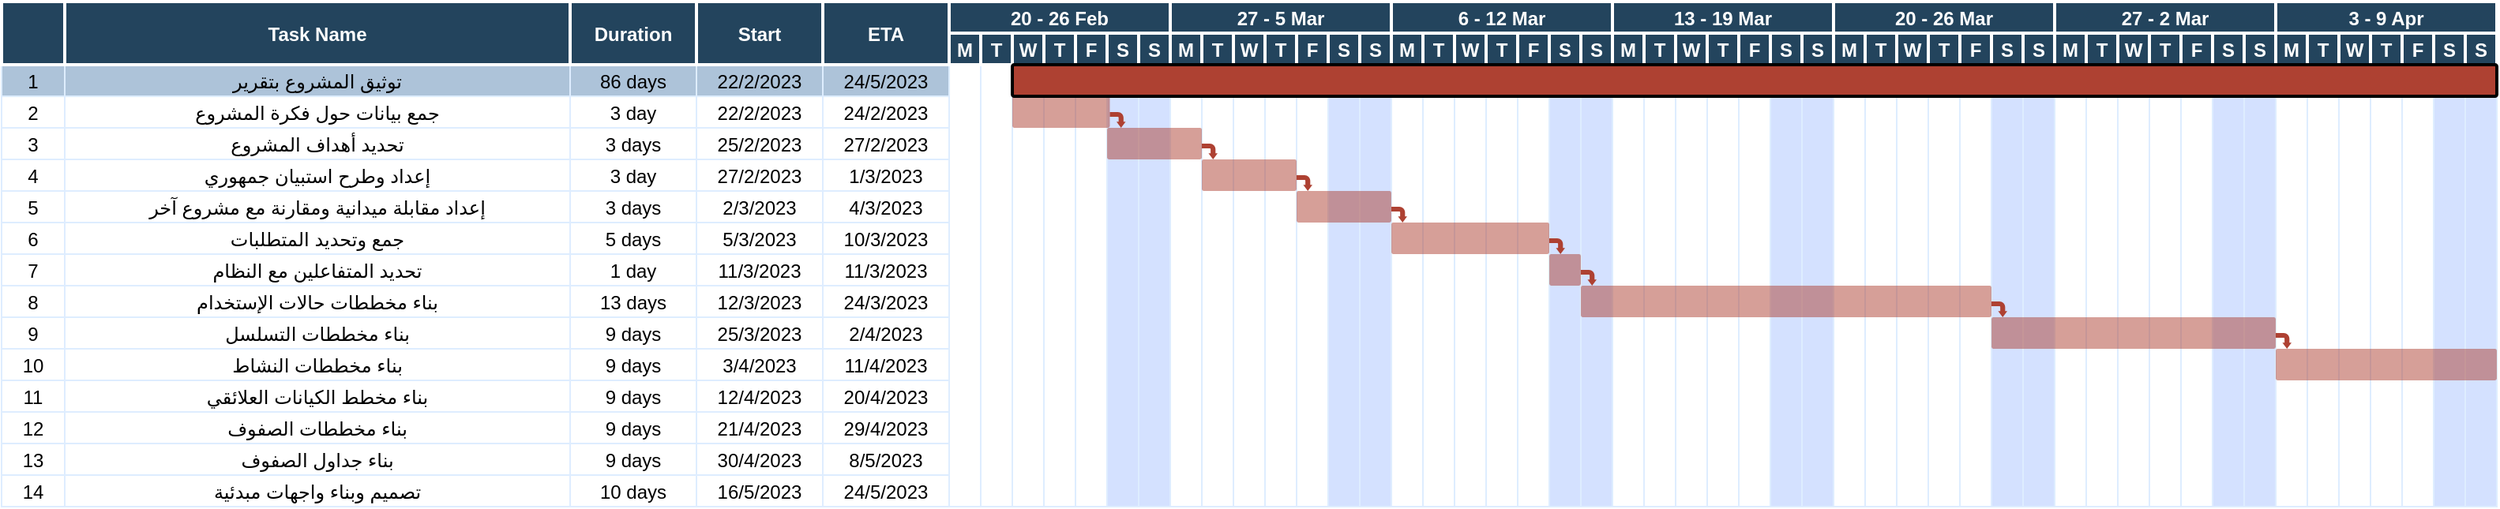 <mxfile version="20.8.16" type="device"><diagram name="Page-1" id="8378b5f6-a2b2-b727-a746-972ab9d02e00"><mxGraphModel dx="1748" dy="1050" grid="0" gridSize="10" guides="1" tooltips="1" connect="0" arrows="1" fold="1" page="0" pageScale="1.5" pageWidth="1169" pageHeight="827" background="none" math="0" shadow="0"><root><mxCell id="0"/><mxCell id="1" parent="0"/><mxCell id="63" value="1" style="strokeColor=#DEEDFF;fillColor=#ADC3D9" parent="1" vertex="1"><mxGeometry x="60" y="380" width="40" height="20" as="geometry"/></mxCell><mxCell id="64" value="توثيق المشروع بتقرير" style="align=center;strokeColor=#DEEDFF;fillColor=#ADC3D9" parent="1" vertex="1"><mxGeometry x="100" y="380" width="320" height="20" as="geometry"/></mxCell><mxCell id="65" value="86 days" style="strokeColor=#DEEDFF;fillColor=#ADC3D9" parent="1" vertex="1"><mxGeometry x="420.0" y="380" width="80.0" height="20" as="geometry"/></mxCell><mxCell id="66" value="22/2/2023" style="strokeColor=#DEEDFF;fillColor=#ADC3D9" parent="1" vertex="1"><mxGeometry x="500.0" y="380" width="80.0" height="20" as="geometry"/></mxCell><mxCell id="67" value="24/5/2023" style="strokeColor=#DEEDFF;fillColor=#ADC3D9" parent="1" vertex="1"><mxGeometry x="580.0" y="380.0" width="80.0" height="20" as="geometry"/></mxCell><mxCell id="68" value="" style="strokeColor=#DEEDFF" parent="1" vertex="1"><mxGeometry x="660" y="380" width="20" height="280" as="geometry"/></mxCell><mxCell id="74" value="2" style="strokeColor=#DEEDFF" parent="1" vertex="1"><mxGeometry x="60.0" y="400.0" width="40" height="20" as="geometry"/></mxCell><mxCell id="75" value="جمع بيانات حول فكرة المشروع" style="align=center;strokeColor=#DEEDFF" parent="1" vertex="1"><mxGeometry x="100.0" y="400.0" width="320.0" height="20.0" as="geometry"/></mxCell><mxCell id="76" value="3 day" style="strokeColor=#DEEDFF" parent="1" vertex="1"><mxGeometry x="420.0" y="400.0" width="80.0" height="20" as="geometry"/></mxCell><mxCell id="77" value="22/2/2023" style="strokeColor=#DEEDFF" parent="1" vertex="1"><mxGeometry x="500.0" y="400.0" width="80.0" height="20" as="geometry"/></mxCell><mxCell id="78" value="24/2/2023" style="strokeColor=#DEEDFF" parent="1" vertex="1"><mxGeometry x="580.0" y="400" width="80.0" height="20" as="geometry"/></mxCell><mxCell id="79" value="3" style="strokeColor=#DEEDFF" parent="1" vertex="1"><mxGeometry x="60" y="420.0" width="40" height="20" as="geometry"/></mxCell><mxCell id="80" value="تحديد أهداف المشروع" style="align=center;strokeColor=#DEEDFF" parent="1" vertex="1"><mxGeometry x="100" y="420.0" width="320" height="20" as="geometry"/></mxCell><mxCell id="81" value="3 days" style="strokeColor=#DEEDFF" parent="1" vertex="1"><mxGeometry x="420.0" y="420.0" width="80.0" height="20" as="geometry"/></mxCell><mxCell id="82" value="25/2/2023" style="strokeColor=#DEEDFF" parent="1" vertex="1"><mxGeometry x="500.0" y="420.0" width="80.0" height="20" as="geometry"/></mxCell><mxCell id="83" value="27/2/2023" style="strokeColor=#DEEDFF" parent="1" vertex="1"><mxGeometry x="580.0" y="420.0" width="80.0" height="20" as="geometry"/></mxCell><mxCell id="84" value="4" style="strokeColor=#DEEDFF" parent="1" vertex="1"><mxGeometry x="60" y="440" width="40" height="20" as="geometry"/></mxCell><mxCell id="85" value="إعداد وطرح استبيان جمهوري" style="align=center;strokeColor=#DEEDFF" parent="1" vertex="1"><mxGeometry x="100.0" y="440.0" width="320.0" height="20" as="geometry"/></mxCell><mxCell id="86" value="3 day" style="strokeColor=#DEEDFF" parent="1" vertex="1"><mxGeometry x="420.0" y="440.0" width="80.0" height="20" as="geometry"/></mxCell><mxCell id="87" value="27/2/2023" style="strokeColor=#DEEDFF" parent="1" vertex="1"><mxGeometry x="500.0" y="440.0" width="80.0" height="20" as="geometry"/></mxCell><mxCell id="88" value="1/3/2023" style="strokeColor=#DEEDFF" parent="1" vertex="1"><mxGeometry x="580.0" y="440.0" width="80.0" height="20" as="geometry"/></mxCell><mxCell id="89" value="5" style="strokeColor=#DEEDFF" parent="1" vertex="1"><mxGeometry x="60.0" y="460.0" width="40" height="20" as="geometry"/></mxCell><mxCell id="90" value="إعداد مقابلة ميدانية ومقارنة مع مشروع آخر" style="align=center;strokeColor=#DEEDFF" parent="1" vertex="1"><mxGeometry x="100.0" y="460.0" width="320.0" height="20" as="geometry"/></mxCell><mxCell id="91" value="3 days" style="strokeColor=#DEEDFF" parent="1" vertex="1"><mxGeometry x="420.0" y="460.0" width="80.0" height="20" as="geometry"/></mxCell><mxCell id="92" value="2/3/2023" style="strokeColor=#DEEDFF" parent="1" vertex="1"><mxGeometry x="500.0" y="460.0" width="80.0" height="20" as="geometry"/></mxCell><mxCell id="93" value="4/3/2023" style="strokeColor=#DEEDFF" parent="1" vertex="1"><mxGeometry x="580.0" y="460.0" width="80.0" height="20" as="geometry"/></mxCell><mxCell id="94" value="6" style="strokeColor=#DEEDFF" parent="1" vertex="1"><mxGeometry x="60.0" y="480.0" width="40" height="20" as="geometry"/></mxCell><mxCell id="95" value="جمع وتحديد المتطلبات" style="align=center;strokeColor=#DEEDFF" parent="1" vertex="1"><mxGeometry x="100.0" y="480.0" width="320.0" height="20" as="geometry"/></mxCell><mxCell id="96" value="5 days" style="strokeColor=#DEEDFF" parent="1" vertex="1"><mxGeometry x="420.0" y="480.0" width="80.0" height="20" as="geometry"/></mxCell><mxCell id="97" value="5/3/2023" style="strokeColor=#DEEDFF" parent="1" vertex="1"><mxGeometry x="500.0" y="480.0" width="80.0" height="20" as="geometry"/></mxCell><mxCell id="98" value="10/3/2023" style="strokeColor=#DEEDFF" parent="1" vertex="1"><mxGeometry x="580.0" y="480.0" width="80.0" height="20" as="geometry"/></mxCell><mxCell id="99" value="7" style="strokeColor=#DEEDFF" parent="1" vertex="1"><mxGeometry x="60.0" y="500.0" width="40" height="20" as="geometry"/></mxCell><mxCell id="100" value="تحديد المتفاعلين مع النظام" style="align=center;strokeColor=#DEEDFF" parent="1" vertex="1"><mxGeometry x="100.0" y="500.0" width="320.0" height="20" as="geometry"/></mxCell><mxCell id="101" value="1 day" style="strokeColor=#DEEDFF" parent="1" vertex="1"><mxGeometry x="420.0" y="500.0" width="80.0" height="20" as="geometry"/></mxCell><mxCell id="102" value="11/3/2023" style="strokeColor=#DEEDFF" parent="1" vertex="1"><mxGeometry x="500.0" y="500.0" width="80.0" height="20" as="geometry"/></mxCell><mxCell id="103" value="11/3/2023" style="strokeColor=#DEEDFF" parent="1" vertex="1"><mxGeometry x="580.0" y="500.0" width="80.0" height="20" as="geometry"/></mxCell><mxCell id="109" value="9" style="strokeColor=#DEEDFF" parent="1" vertex="1"><mxGeometry x="60.0" y="540.0" width="40" height="20" as="geometry"/></mxCell><mxCell id="110" value="بناء مخططات التسلسل" style="align=center;strokeColor=#DEEDFF" parent="1" vertex="1"><mxGeometry x="100.0" y="540.0" width="320.0" height="20" as="geometry"/></mxCell><mxCell id="111" value="9 days" style="strokeColor=#DEEDFF" parent="1" vertex="1"><mxGeometry x="420.0" y="540.0" width="80.0" height="20" as="geometry"/></mxCell><mxCell id="112" value="25/3/2023" style="strokeColor=#DEEDFF" parent="1" vertex="1"><mxGeometry x="500.0" y="540.0" width="80.0" height="20" as="geometry"/></mxCell><mxCell id="113" value="2/4/2023" style="strokeColor=#DEEDFF" parent="1" vertex="1"><mxGeometry x="580.0" y="540.0" width="80.0" height="20" as="geometry"/></mxCell><mxCell id="114" value="10" style="strokeColor=#DEEDFF" parent="1" vertex="1"><mxGeometry x="60.0" y="560.0" width="40" height="20" as="geometry"/></mxCell><mxCell id="115" value="بناء مخططات النشاط" style="align=center;strokeColor=#DEEDFF" parent="1" vertex="1"><mxGeometry x="100.0" y="560.0" width="320.0" height="20" as="geometry"/></mxCell><mxCell id="116" value="9 days" style="strokeColor=#DEEDFF" parent="1" vertex="1"><mxGeometry x="420.0" y="560.0" width="80.0" height="20" as="geometry"/></mxCell><mxCell id="117" value="3/4/2023" style="strokeColor=#DEEDFF" parent="1" vertex="1"><mxGeometry x="500.0" y="560.0" width="80.0" height="20" as="geometry"/></mxCell><mxCell id="118" value="11/4/2023" style="strokeColor=#DEEDFF" parent="1" vertex="1"><mxGeometry x="580.0" y="560.0" width="80.0" height="20" as="geometry"/></mxCell><mxCell id="119" value="11" style="strokeColor=#DEEDFF" parent="1" vertex="1"><mxGeometry x="60.0" y="580.0" width="40" height="20" as="geometry"/></mxCell><mxCell id="120" value="بناء مخطط الكيانات العلائقي" style="align=center;strokeColor=#DEEDFF" parent="1" vertex="1"><mxGeometry x="100.0" y="580.0" width="320" height="20" as="geometry"/></mxCell><mxCell id="121" value="9 days" style="strokeColor=#DEEDFF" parent="1" vertex="1"><mxGeometry x="420.0" y="580.0" width="80.0" height="20" as="geometry"/></mxCell><mxCell id="122" value="12/4/2023" style="strokeColor=#DEEDFF" parent="1" vertex="1"><mxGeometry x="500.0" y="580.0" width="80.0" height="20" as="geometry"/></mxCell><mxCell id="123" value="20/4/2023" style="strokeColor=#DEEDFF" parent="1" vertex="1"><mxGeometry x="580.0" y="580.0" width="80.0" height="20" as="geometry"/></mxCell><mxCell id="124" value="12" style="strokeColor=#DEEDFF" parent="1" vertex="1"><mxGeometry x="60.0" y="600.0" width="40" height="20" as="geometry"/></mxCell><mxCell id="125" value="بناء مخططات الصفوف" style="align=center;strokeColor=#DEEDFF" parent="1" vertex="1"><mxGeometry x="100.0" y="600.0" width="320" height="20" as="geometry"/></mxCell><mxCell id="126" value="9 days" style="strokeColor=#DEEDFF" parent="1" vertex="1"><mxGeometry x="420.0" y="600.0" width="80.0" height="20" as="geometry"/></mxCell><mxCell id="127" value="21/4/2023" style="strokeColor=#DEEDFF" parent="1" vertex="1"><mxGeometry x="500.0" y="600.0" width="80.0" height="20" as="geometry"/></mxCell><mxCell id="128" value="29/4/2023" style="strokeColor=#DEEDFF" parent="1" vertex="1"><mxGeometry x="580.0" y="600.0" width="80.0" height="20" as="geometry"/></mxCell><mxCell id="129" value="13" style="strokeColor=#DEEDFF" parent="1" vertex="1"><mxGeometry x="60.0" y="620.0" width="40" height="20" as="geometry"/></mxCell><mxCell id="130" value="بناء جداول الصفوف" style="align=center;strokeColor=#DEEDFF" parent="1" vertex="1"><mxGeometry x="100.0" y="620.0" width="320.0" height="20" as="geometry"/></mxCell><mxCell id="131" value="9 days" style="strokeColor=#DEEDFF" parent="1" vertex="1"><mxGeometry x="420.0" y="620.0" width="80.0" height="20" as="geometry"/></mxCell><mxCell id="132" value="30/4/2023" style="strokeColor=#DEEDFF" parent="1" vertex="1"><mxGeometry x="500.0" y="620.0" width="80.0" height="20" as="geometry"/></mxCell><mxCell id="133" value="8/5/2023" style="strokeColor=#DEEDFF" parent="1" vertex="1"><mxGeometry x="580.0" y="620.0" width="80.0" height="20" as="geometry"/></mxCell><mxCell id="134" value="14" style="strokeColor=#DEEDFF;fillColor=#FFFFFF" parent="1" vertex="1"><mxGeometry x="60.0" y="640.0" width="40" height="20" as="geometry"/></mxCell><mxCell id="135" value="تصميم وبناء واجهات مبدئية" style="align=center;strokeColor=#DEEDFF;fillColor=#FFFFFF" parent="1" vertex="1"><mxGeometry x="100.0" y="640.0" width="320.0" height="20" as="geometry"/></mxCell><mxCell id="136" value="10 days" style="strokeColor=#DEEDFF;fillColor=#FFFFFF" parent="1" vertex="1"><mxGeometry x="420.0" y="640.0" width="80.0" height="20" as="geometry"/></mxCell><mxCell id="137" value="16/5/2023" style="strokeColor=#DEEDFF;fillColor=#FFFFFF" parent="1" vertex="1"><mxGeometry x="500.0" y="640.0" width="80.0" height="20" as="geometry"/></mxCell><mxCell id="138" value="24/5/2023" style="strokeColor=#DEEDFF;fillColor=#FFFFFF" parent="1" vertex="1"><mxGeometry x="580.0" y="640.0" width="80.0" height="20" as="geometry"/></mxCell><mxCell id="194" value="" style="strokeColor=#DEEDFF" parent="1" vertex="1"><mxGeometry x="680" y="380" width="20" height="280" as="geometry"/></mxCell><mxCell id="195" value="" style="strokeColor=#DEEDFF" parent="1" vertex="1"><mxGeometry x="700" y="380" width="20" height="280" as="geometry"/></mxCell><mxCell id="196" value="" style="strokeColor=#DEEDFF" parent="1" vertex="1"><mxGeometry x="720" y="380" width="20" height="280" as="geometry"/></mxCell><mxCell id="197" value="" style="strokeColor=#DEEDFF" parent="1" vertex="1"><mxGeometry x="740" y="380" width="20" height="280" as="geometry"/></mxCell><mxCell id="198" value="" style="strokeColor=#DEEDFF;fillColor=#D4E1FF" parent="1" vertex="1"><mxGeometry x="760" y="380" width="20" height="280" as="geometry"/></mxCell><mxCell id="199" value="" style="strokeColor=#DEEDFF;fillColor=#D4E1FF" parent="1" vertex="1"><mxGeometry x="780" y="380" width="20" height="280" as="geometry"/></mxCell><mxCell id="200" value="" style="strokeColor=#DEEDFF" parent="1" vertex="1"><mxGeometry x="800" y="380" width="20" height="280" as="geometry"/></mxCell><mxCell id="201" value="" style="strokeColor=#DEEDFF" parent="1" vertex="1"><mxGeometry x="820" y="380" width="20" height="280" as="geometry"/></mxCell><mxCell id="202" value="" style="strokeColor=#DEEDFF" parent="1" vertex="1"><mxGeometry x="840" y="380" width="20" height="280" as="geometry"/></mxCell><mxCell id="203" value="" style="strokeColor=#DEEDFF" parent="1" vertex="1"><mxGeometry x="860" y="380" width="20" height="280" as="geometry"/></mxCell><mxCell id="204" value="" style="strokeColor=#DEEDFF" parent="1" vertex="1"><mxGeometry x="880" y="380" width="20" height="280" as="geometry"/></mxCell><mxCell id="205" value="" style="strokeColor=#DEEDFF;fillColor=#D4E1FF" parent="1" vertex="1"><mxGeometry x="900" y="380" width="20" height="280" as="geometry"/></mxCell><mxCell id="206" value="" style="strokeColor=#DEEDFF;fillColor=#D4E1FF" parent="1" vertex="1"><mxGeometry x="920" y="380" width="20" height="280" as="geometry"/></mxCell><mxCell id="207" value="" style="strokeColor=#DEEDFF" parent="1" vertex="1"><mxGeometry x="940" y="380" width="20" height="280" as="geometry"/></mxCell><mxCell id="208" value="" style="strokeColor=#DEEDFF" parent="1" vertex="1"><mxGeometry x="960" y="380" width="20" height="280" as="geometry"/></mxCell><mxCell id="209" value="" style="strokeColor=#DEEDFF" parent="1" vertex="1"><mxGeometry x="980" y="380" width="20" height="280" as="geometry"/></mxCell><mxCell id="210" value="" style="strokeColor=#DEEDFF" parent="1" vertex="1"><mxGeometry x="1000" y="380" width="20" height="280" as="geometry"/></mxCell><mxCell id="211" value="" style="strokeColor=#DEEDFF" parent="1" vertex="1"><mxGeometry x="1020" y="380" width="20" height="280" as="geometry"/></mxCell><mxCell id="212" value="" style="strokeColor=#DEEDFF;fillColor=#D4E1FF" parent="1" vertex="1"><mxGeometry x="1040" y="380" width="20" height="280" as="geometry"/></mxCell><mxCell id="213" value="" style="strokeColor=#DEEDFF;fillColor=#D4E1FF" parent="1" vertex="1"><mxGeometry x="1060" y="380" width="20" height="280" as="geometry"/></mxCell><mxCell id="214" value="" style="strokeColor=#DEEDFF" parent="1" vertex="1"><mxGeometry x="1080" y="380" width="20" height="280" as="geometry"/></mxCell><mxCell id="215" value="" style="strokeColor=#DEEDFF" parent="1" vertex="1"><mxGeometry x="1100" y="380" width="20" height="280" as="geometry"/></mxCell><mxCell id="216" value="" style="strokeColor=#DEEDFF" parent="1" vertex="1"><mxGeometry x="1120" y="380" width="20" height="280" as="geometry"/></mxCell><mxCell id="217" value="" style="strokeColor=#DEEDFF" parent="1" vertex="1"><mxGeometry x="1140" y="380" width="20" height="280" as="geometry"/></mxCell><mxCell id="218" value="" style="strokeColor=#DEEDFF" parent="1" vertex="1"><mxGeometry x="1160" y="380" width="20" height="280" as="geometry"/></mxCell><mxCell id="219" value="" style="strokeColor=#DEEDFF;fillColor=#D4E1FF" parent="1" vertex="1"><mxGeometry x="1180" y="380" width="20" height="280" as="geometry"/></mxCell><mxCell id="220" value="" style="strokeColor=#DEEDFF;fillColor=#D4E1FF" parent="1" vertex="1"><mxGeometry x="1200" y="380" width="20" height="280" as="geometry"/></mxCell><mxCell id="221" value="" style="strokeColor=#DEEDFF" parent="1" vertex="1"><mxGeometry x="1220" y="380" width="20" height="280" as="geometry"/></mxCell><mxCell id="222" value="" style="strokeColor=#DEEDFF" parent="1" vertex="1"><mxGeometry x="1240" y="380" width="20" height="280" as="geometry"/></mxCell><mxCell id="223" value="" style="strokeColor=#DEEDFF" parent="1" vertex="1"><mxGeometry x="1260" y="380" width="20" height="280" as="geometry"/></mxCell><mxCell id="224" value="" style="strokeColor=#DEEDFF" parent="1" vertex="1"><mxGeometry x="1280" y="380" width="20" height="280" as="geometry"/></mxCell><mxCell id="225" value="" style="strokeColor=#DEEDFF" parent="1" vertex="1"><mxGeometry x="1300" y="380" width="20" height="280" as="geometry"/></mxCell><mxCell id="226" value="" style="strokeColor=#DEEDFF;fillColor=#D4E1FF" parent="1" vertex="1"><mxGeometry x="1320" y="380" width="20" height="280" as="geometry"/></mxCell><mxCell id="227" value="" style="strokeColor=#DEEDFF;fillColor=#D4E1FF" parent="1" vertex="1"><mxGeometry x="1340" y="380" width="20" height="280" as="geometry"/></mxCell><mxCell id="228" value="" style="strokeColor=#DEEDFF" parent="1" vertex="1"><mxGeometry x="1360" y="380" width="20" height="280" as="geometry"/></mxCell><mxCell id="229" value="" style="strokeColor=#DEEDFF" parent="1" vertex="1"><mxGeometry x="1380" y="380" width="20" height="280" as="geometry"/></mxCell><mxCell id="230" value="" style="strokeColor=#DEEDFF" parent="1" vertex="1"><mxGeometry x="1400" y="380" width="20" height="280" as="geometry"/></mxCell><mxCell id="231" value="" style="strokeColor=#DEEDFF" parent="1" vertex="1"><mxGeometry x="1420" y="380" width="20" height="280" as="geometry"/></mxCell><mxCell id="232" value="" style="strokeColor=#DEEDFF" parent="1" vertex="1"><mxGeometry x="1440" y="380" width="20" height="280" as="geometry"/></mxCell><mxCell id="233" value="" style="strokeColor=#DEEDFF;fillColor=#D4E1FF" parent="1" vertex="1"><mxGeometry x="1460" y="380" width="20" height="280" as="geometry"/></mxCell><mxCell id="234" value="" style="strokeColor=#DEEDFF;fillColor=#D4E1FF" parent="1" vertex="1"><mxGeometry x="1480" y="380" width="20" height="280" as="geometry"/></mxCell><mxCell id="235" value="" style="strokeColor=#DEEDFF" parent="1" vertex="1"><mxGeometry x="1500" y="380" width="20" height="280" as="geometry"/></mxCell><mxCell id="236" value="" style="strokeColor=#DEEDFF" parent="1" vertex="1"><mxGeometry x="1520" y="380" width="20" height="280" as="geometry"/></mxCell><mxCell id="237" value="" style="strokeColor=#DEEDFF" parent="1" vertex="1"><mxGeometry x="1540" y="380" width="20" height="280" as="geometry"/></mxCell><mxCell id="238" value="" style="strokeColor=#DEEDFF" parent="1" vertex="1"><mxGeometry x="1560" y="380" width="20" height="280" as="geometry"/></mxCell><mxCell id="239" value="" style="strokeColor=#DEEDFF" parent="1" vertex="1"><mxGeometry x="1580" y="380" width="20" height="280" as="geometry"/></mxCell><mxCell id="240" value="" style="strokeColor=#DEEDFF;fillColor=#D4E1FF" parent="1" vertex="1"><mxGeometry x="1600" y="380" width="20" height="280" as="geometry"/></mxCell><mxCell id="241" value="" style="strokeColor=#DEEDFF;fillColor=#D4E1FF" parent="1" vertex="1"><mxGeometry x="1620" y="380" width="20" height="280" as="geometry"/></mxCell><mxCell id="2" value="Task Name" style="fillColor=#23445D;strokeColor=#FFFFFF;strokeWidth=2;fontColor=#FFFFFF;fontStyle=1" parent="1" vertex="1"><mxGeometry x="100" y="340" width="320" height="40" as="geometry"/></mxCell><mxCell id="3" value="" style="fillColor=#23445D;strokeColor=#FFFFFF;strokeWidth=2;fontColor=#FFFFFF;fontStyle=1" parent="1" vertex="1"><mxGeometry x="60" y="340" width="40" height="40" as="geometry"/></mxCell><mxCell id="4" value="20 - 26 Feb" style="fillColor=#23445D;strokeColor=#FFFFFF;strokeWidth=2;fontColor=#FFFFFF;fontStyle=1" parent="1" vertex="1"><mxGeometry x="660.0" y="340.0" width="140" height="20" as="geometry"/></mxCell><mxCell id="5" value="M" style="fillColor=#23445D;strokeColor=#FFFFFF;strokeWidth=2;fontColor=#FFFFFF;fontStyle=1" parent="1" vertex="1"><mxGeometry x="660.0" y="360.0" width="20" height="20" as="geometry"/></mxCell><mxCell id="6" value="T" style="fillColor=#23445D;strokeColor=#FFFFFF;strokeWidth=2;fontColor=#FFFFFF;fontStyle=1" parent="1" vertex="1"><mxGeometry x="680.0" y="360.0" width="20" height="20" as="geometry"/></mxCell><mxCell id="7" value="W" style="fillColor=#23445D;strokeColor=#FFFFFF;strokeWidth=2;fontColor=#FFFFFF;fontStyle=1" parent="1" vertex="1"><mxGeometry x="700.0" y="360.0" width="20" height="20" as="geometry"/></mxCell><mxCell id="8" value="T" style="fillColor=#23445D;strokeColor=#FFFFFF;strokeWidth=2;fontColor=#FFFFFF;fontStyle=1" parent="1" vertex="1"><mxGeometry x="720.0" y="360.0" width="20" height="20" as="geometry"/></mxCell><mxCell id="9" value="F" style="fillColor=#23445D;strokeColor=#FFFFFF;strokeWidth=2;fontColor=#FFFFFF;fontStyle=1" parent="1" vertex="1"><mxGeometry x="740.0" y="360.0" width="20" height="20" as="geometry"/></mxCell><mxCell id="10" value="S" style="fillColor=#23445D;strokeColor=#FFFFFF;strokeWidth=2;fontColor=#FFFFFF;fontStyle=1" parent="1" vertex="1"><mxGeometry x="760.0" y="360.0" width="20" height="20" as="geometry"/></mxCell><mxCell id="11" value="S" style="fillColor=#23445D;strokeColor=#FFFFFF;strokeWidth=2;fontColor=#FFFFFF;fontStyle=1" parent="1" vertex="1"><mxGeometry x="780.0" y="360.0" width="20" height="20" as="geometry"/></mxCell><mxCell id="12" value="Duration" style="fillColor=#23445D;strokeColor=#FFFFFF;strokeWidth=2;fontColor=#FFFFFF;fontStyle=1" parent="1" vertex="1"><mxGeometry x="420.0" y="340.0" width="80.0" height="40.0" as="geometry"/></mxCell><mxCell id="13" value="Start" style="fillColor=#23445D;strokeColor=#FFFFFF;strokeWidth=2;fontColor=#FFFFFF;fontStyle=1" parent="1" vertex="1"><mxGeometry x="500.0" y="340.0" width="80.0" height="40.0" as="geometry"/></mxCell><mxCell id="14" value="ETA" style="fillColor=#23445D;strokeColor=#FFFFFF;strokeWidth=2;fontColor=#FFFFFF;fontStyle=1" parent="1" vertex="1"><mxGeometry x="580.0" y="340.0" width="80.0" height="40.0" as="geometry"/></mxCell><mxCell id="15" value="27 - 5 Mar" style="fillColor=#23445D;strokeColor=#FFFFFF;strokeWidth=2;fontColor=#FFFFFF;fontStyle=1" parent="1" vertex="1"><mxGeometry x="800.0" y="340.0" width="140" height="20" as="geometry"/></mxCell><mxCell id="16" value="M" style="fillColor=#23445D;strokeColor=#FFFFFF;strokeWidth=2;fontColor=#FFFFFF;fontStyle=1" parent="1" vertex="1"><mxGeometry x="800.0" y="360.0" width="20" height="20" as="geometry"/></mxCell><mxCell id="17" value="T" style="fillColor=#23445D;strokeColor=#FFFFFF;strokeWidth=2;fontColor=#FFFFFF;fontStyle=1" parent="1" vertex="1"><mxGeometry x="820.0" y="360.0" width="20" height="20" as="geometry"/></mxCell><mxCell id="18" value="W" style="fillColor=#23445D;strokeColor=#FFFFFF;strokeWidth=2;fontColor=#FFFFFF;fontStyle=1" parent="1" vertex="1"><mxGeometry x="840.0" y="360.0" width="20" height="20" as="geometry"/></mxCell><mxCell id="19" value="T" style="fillColor=#23445D;strokeColor=#FFFFFF;strokeWidth=2;fontColor=#FFFFFF;fontStyle=1" parent="1" vertex="1"><mxGeometry x="860.0" y="360.0" width="20" height="20" as="geometry"/></mxCell><mxCell id="20" value="F" style="fillColor=#23445D;strokeColor=#FFFFFF;strokeWidth=2;fontColor=#FFFFFF;fontStyle=1" parent="1" vertex="1"><mxGeometry x="880.0" y="360.0" width="20" height="20" as="geometry"/></mxCell><mxCell id="21" value="S" style="fillColor=#23445D;strokeColor=#FFFFFF;strokeWidth=2;fontColor=#FFFFFF;fontStyle=1" parent="1" vertex="1"><mxGeometry x="900.0" y="360.0" width="20" height="20" as="geometry"/></mxCell><mxCell id="22" value="S" style="fillColor=#23445D;strokeColor=#FFFFFF;strokeWidth=2;fontColor=#FFFFFF;fontStyle=1" parent="1" vertex="1"><mxGeometry x="920.0" y="360.0" width="20" height="20" as="geometry"/></mxCell><mxCell id="23" value="6 - 12 Mar" style="fillColor=#23445D;strokeColor=#FFFFFF;strokeWidth=2;fontColor=#FFFFFF;fontStyle=1" parent="1" vertex="1"><mxGeometry x="940.0" y="340.0" width="140" height="20" as="geometry"/></mxCell><mxCell id="24" value="M" style="fillColor=#23445D;strokeColor=#FFFFFF;strokeWidth=2;fontColor=#FFFFFF;fontStyle=1" parent="1" vertex="1"><mxGeometry x="940.0" y="360.0" width="20" height="20" as="geometry"/></mxCell><mxCell id="25" value="T" style="fillColor=#23445D;strokeColor=#FFFFFF;strokeWidth=2;fontColor=#FFFFFF;fontStyle=1" parent="1" vertex="1"><mxGeometry x="960.0" y="360.0" width="20" height="20" as="geometry"/></mxCell><mxCell id="26" value="W" style="fillColor=#23445D;strokeColor=#FFFFFF;strokeWidth=2;fontColor=#FFFFFF;fontStyle=1" parent="1" vertex="1"><mxGeometry x="980.0" y="360.0" width="20" height="20" as="geometry"/></mxCell><mxCell id="27" value="T" style="fillColor=#23445D;strokeColor=#FFFFFF;strokeWidth=2;fontColor=#FFFFFF;fontStyle=1" parent="1" vertex="1"><mxGeometry x="1000.0" y="360.0" width="20" height="20" as="geometry"/></mxCell><mxCell id="28" value="F" style="fillColor=#23445D;strokeColor=#FFFFFF;strokeWidth=2;fontColor=#FFFFFF;fontStyle=1" parent="1" vertex="1"><mxGeometry x="1020.0" y="360.0" width="20" height="20" as="geometry"/></mxCell><mxCell id="29" value="S" style="fillColor=#23445D;strokeColor=#FFFFFF;strokeWidth=2;fontColor=#FFFFFF;fontStyle=1" parent="1" vertex="1"><mxGeometry x="1040.0" y="360.0" width="20" height="20" as="geometry"/></mxCell><mxCell id="30" value="S" style="fillColor=#23445D;strokeColor=#FFFFFF;strokeWidth=2;fontColor=#FFFFFF;fontStyle=1" parent="1" vertex="1"><mxGeometry x="1060.0" y="360.0" width="20" height="20" as="geometry"/></mxCell><mxCell id="31" value="13 - 19 Mar" style="fillColor=#23445D;strokeColor=#FFFFFF;strokeWidth=2;fontColor=#FFFFFF;fontStyle=1" parent="1" vertex="1"><mxGeometry x="1080.0" y="340.0" width="140" height="20" as="geometry"/></mxCell><mxCell id="32" value="M" style="fillColor=#23445D;strokeColor=#FFFFFF;strokeWidth=2;fontColor=#FFFFFF;fontStyle=1" parent="1" vertex="1"><mxGeometry x="1080.0" y="360.0" width="20" height="20" as="geometry"/></mxCell><mxCell id="33" value="T" style="fillColor=#23445D;strokeColor=#FFFFFF;strokeWidth=2;fontColor=#FFFFFF;fontStyle=1" parent="1" vertex="1"><mxGeometry x="1100.0" y="360.0" width="20" height="20" as="geometry"/></mxCell><mxCell id="34" value="W" style="fillColor=#23445D;strokeColor=#FFFFFF;strokeWidth=2;fontColor=#FFFFFF;fontStyle=1" parent="1" vertex="1"><mxGeometry x="1120.0" y="360.0" width="20" height="20" as="geometry"/></mxCell><mxCell id="35" value="T" style="fillColor=#23445D;strokeColor=#FFFFFF;strokeWidth=2;fontColor=#FFFFFF;fontStyle=1" parent="1" vertex="1"><mxGeometry x="1140.0" y="360.0" width="20" height="20" as="geometry"/></mxCell><mxCell id="36" value="F" style="fillColor=#23445D;strokeColor=#FFFFFF;strokeWidth=2;fontColor=#FFFFFF;fontStyle=1" parent="1" vertex="1"><mxGeometry x="1160.0" y="360" width="20" height="20" as="geometry"/></mxCell><mxCell id="37" value="S" style="fillColor=#23445D;strokeColor=#FFFFFF;strokeWidth=2;fontColor=#FFFFFF;fontStyle=1" parent="1" vertex="1"><mxGeometry x="1180.0" y="360" width="20" height="20" as="geometry"/></mxCell><mxCell id="38" value="S" style="fillColor=#23445D;strokeColor=#FFFFFF;strokeWidth=2;fontColor=#FFFFFF;fontStyle=1" parent="1" vertex="1"><mxGeometry x="1200.0" y="360" width="20" height="20" as="geometry"/></mxCell><mxCell id="39" value="20 - 26 Mar" style="fillColor=#23445D;strokeColor=#FFFFFF;strokeWidth=2;fontColor=#FFFFFF;fontStyle=1" parent="1" vertex="1"><mxGeometry x="1220.0" y="340.0" width="140" height="20" as="geometry"/></mxCell><mxCell id="40" value="M" style="fillColor=#23445D;strokeColor=#FFFFFF;strokeWidth=2;fontColor=#FFFFFF;fontStyle=1" parent="1" vertex="1"><mxGeometry x="1220.0" y="360.0" width="20" height="20" as="geometry"/></mxCell><mxCell id="41" value="T" style="fillColor=#23445D;strokeColor=#FFFFFF;strokeWidth=2;fontColor=#FFFFFF;fontStyle=1" parent="1" vertex="1"><mxGeometry x="1240.0" y="360.0" width="20" height="20" as="geometry"/></mxCell><mxCell id="42" value="W" style="fillColor=#23445D;strokeColor=#FFFFFF;strokeWidth=2;fontColor=#FFFFFF;fontStyle=1" parent="1" vertex="1"><mxGeometry x="1260.0" y="360.0" width="20" height="20" as="geometry"/></mxCell><mxCell id="43" value="T" style="fillColor=#23445D;strokeColor=#FFFFFF;strokeWidth=2;fontColor=#FFFFFF;fontStyle=1" parent="1" vertex="1"><mxGeometry x="1280.0" y="360.0" width="20" height="20" as="geometry"/></mxCell><mxCell id="44" value="F" style="fillColor=#23445D;strokeColor=#FFFFFF;strokeWidth=2;fontColor=#FFFFFF;fontStyle=1" parent="1" vertex="1"><mxGeometry x="1300.0" y="360" width="20" height="20" as="geometry"/></mxCell><mxCell id="45" value="S" style="fillColor=#23445D;strokeColor=#FFFFFF;strokeWidth=2;fontColor=#FFFFFF;fontStyle=1" parent="1" vertex="1"><mxGeometry x="1320.0" y="360" width="20" height="20" as="geometry"/></mxCell><mxCell id="46" value="S" style="fillColor=#23445D;strokeColor=#FFFFFF;strokeWidth=2;fontColor=#FFFFFF;fontStyle=1" parent="1" vertex="1"><mxGeometry x="1340.0" y="360" width="20" height="20" as="geometry"/></mxCell><mxCell id="47" value="27 - 2 Mar" style="fillColor=#23445D;strokeColor=#FFFFFF;strokeWidth=2;fontColor=#FFFFFF;fontStyle=1" parent="1" vertex="1"><mxGeometry x="1360.0" y="340" width="140" height="20" as="geometry"/></mxCell><mxCell id="48" value="M" style="fillColor=#23445D;strokeColor=#FFFFFF;strokeWidth=2;fontColor=#FFFFFF;fontStyle=1" parent="1" vertex="1"><mxGeometry x="1360.0" y="360" width="20" height="20" as="geometry"/></mxCell><mxCell id="49" value="T" style="fillColor=#23445D;strokeColor=#FFFFFF;strokeWidth=2;fontColor=#FFFFFF;fontStyle=1" parent="1" vertex="1"><mxGeometry x="1380.0" y="360" width="20" height="20" as="geometry"/></mxCell><mxCell id="50" value="W" style="fillColor=#23445D;strokeColor=#FFFFFF;strokeWidth=2;fontColor=#FFFFFF;fontStyle=1" parent="1" vertex="1"><mxGeometry x="1400.0" y="360" width="20" height="20" as="geometry"/></mxCell><mxCell id="51" value="T" style="fillColor=#23445D;strokeColor=#FFFFFF;strokeWidth=2;fontColor=#FFFFFF;fontStyle=1" parent="1" vertex="1"><mxGeometry x="1420.0" y="360" width="20" height="20" as="geometry"/></mxCell><mxCell id="52" value="F" style="fillColor=#23445D;strokeColor=#FFFFFF;strokeWidth=2;fontColor=#FFFFFF;fontStyle=1" parent="1" vertex="1"><mxGeometry x="1440.0" y="360" width="20" height="20" as="geometry"/></mxCell><mxCell id="53" value="S" style="fillColor=#23445D;strokeColor=#FFFFFF;strokeWidth=2;fontColor=#FFFFFF;fontStyle=1" parent="1" vertex="1"><mxGeometry x="1460.0" y="360" width="20" height="20" as="geometry"/></mxCell><mxCell id="54" value="S" style="fillColor=#23445D;strokeColor=#FFFFFF;strokeWidth=2;fontColor=#FFFFFF;fontStyle=1" parent="1" vertex="1"><mxGeometry x="1480.0" y="360" width="20" height="20" as="geometry"/></mxCell><mxCell id="55" value="3 - 9 Apr" style="fillColor=#23445D;strokeColor=#FFFFFF;strokeWidth=2;fontColor=#FFFFFF;fontStyle=1" parent="1" vertex="1"><mxGeometry x="1500.0" y="340.0" width="140" height="20" as="geometry"/></mxCell><mxCell id="56" value="M" style="fillColor=#23445D;strokeColor=#FFFFFF;strokeWidth=2;fontColor=#FFFFFF;fontStyle=1" parent="1" vertex="1"><mxGeometry x="1500.0" y="360.0" width="20" height="20" as="geometry"/></mxCell><mxCell id="57" value="T" style="fillColor=#23445D;strokeColor=#FFFFFF;strokeWidth=2;fontColor=#FFFFFF;fontStyle=1" parent="1" vertex="1"><mxGeometry x="1520.0" y="360.0" width="20" height="20" as="geometry"/></mxCell><mxCell id="58" value="W" style="fillColor=#23445D;strokeColor=#FFFFFF;strokeWidth=2;fontColor=#FFFFFF;fontStyle=1" parent="1" vertex="1"><mxGeometry x="1540.0" y="360.0" width="20" height="20" as="geometry"/></mxCell><mxCell id="59" value="T" style="fillColor=#23445D;strokeColor=#FFFFFF;strokeWidth=2;fontColor=#FFFFFF;fontStyle=1" parent="1" vertex="1"><mxGeometry x="1560.0" y="360.0" width="20" height="20" as="geometry"/></mxCell><mxCell id="60" value="F" style="fillColor=#23445D;strokeColor=#FFFFFF;strokeWidth=2;fontColor=#FFFFFF;fontStyle=1" parent="1" vertex="1"><mxGeometry x="1580.0" y="360.0" width="20" height="20" as="geometry"/></mxCell><mxCell id="61" value="S" style="fillColor=#23445D;strokeColor=#FFFFFF;strokeWidth=2;fontColor=#FFFFFF;fontStyle=1" parent="1" vertex="1"><mxGeometry x="1600.0" y="360.0" width="20" height="20" as="geometry"/></mxCell><mxCell id="62" value="S" style="fillColor=#23445D;strokeColor=#FFFFFF;strokeWidth=2;fontColor=#FFFFFF;fontStyle=1" parent="1" vertex="1"><mxGeometry x="1620.0" y="360.0" width="20" height="20" as="geometry"/></mxCell><mxCell id="243" value="" style="shape=mxgraph.arrows.bent_right_arrow;fillColor=#AE4132;strokeColor=none;strokeWidth=2;direction=south" parent="1" vertex="1"><mxGeometry x="761.75" y="410.0" width="10.0" height="10.0" as="geometry"/></mxCell><mxCell id="244" value="" style="shape=mxgraph.flowchart.process;fillColor=#AE4132;strokeColor=none;strokeWidth=2;opacity=50;gradientColor=none;" parent="1" vertex="1"><mxGeometry x="700" y="400" width="61.75" height="20" as="geometry"/></mxCell><mxCell id="245" value="" style="shape=mxgraph.flowchart.process;fillColor=#AE4132;strokeColor=none;strokeWidth=2;opacity=50" parent="1" vertex="1"><mxGeometry x="760" y="420" width="60" height="20" as="geometry"/></mxCell><mxCell id="246" value="" style="shape=mxgraph.flowchart.process;fillColor=#AE4132;strokeColor=none;strokeWidth=2;opacity=50" parent="1" vertex="1"><mxGeometry x="820" y="440" width="60" height="20" as="geometry"/></mxCell><mxCell id="247" value="" style="shape=mxgraph.flowchart.process;fillColor=#AE4132;strokeColor=none;strokeWidth=2;opacity=50" parent="1" vertex="1"><mxGeometry x="940" y="480" width="100" height="20" as="geometry"/></mxCell><mxCell id="249" value="" style="shape=mxgraph.arrows.bent_right_arrow;fillColor=#AE4132;strokeColor=none;strokeWidth=2;direction=south" parent="1" vertex="1"><mxGeometry x="880.0" y="450.0" width="10.0" height="10.0" as="geometry"/></mxCell><mxCell id="250" value="" style="shape=mxgraph.arrows.bent_right_arrow;fillColor=#AE4132;strokeColor=none;strokeWidth=2;direction=south" parent="1" vertex="1"><mxGeometry x="820.0" y="430.0" width="10.0" height="10.0" as="geometry"/></mxCell><mxCell id="252" value="" style="shape=mxgraph.flowchart.process;fillColor=#AE4132;strokeColor=none;strokeWidth=2;opacity=50" parent="1" vertex="1"><mxGeometry x="880" y="460" width="60" height="20" as="geometry"/></mxCell><mxCell id="253" value="" style="shape=mxgraph.arrows.bent_right_arrow;fillColor=#AE4132;strokeColor=none;strokeWidth=2;direction=south" parent="1" vertex="1"><mxGeometry x="940.0" y="470.0" width="10.0" height="10.0" as="geometry"/></mxCell><mxCell id="254" value="" style="shape=mxgraph.flowchart.process;fillColor=#AE4132;strokeColor=#000000;strokeWidth=2;opacity=100" parent="1" vertex="1"><mxGeometry x="700" y="380" width="940" height="20" as="geometry"/></mxCell><mxCell id="256" value="" style="shape=mxgraph.flowchart.process;fillColor=#AE4132;strokeColor=none;strokeWidth=2;opacity=50" parent="1" vertex="1"><mxGeometry x="1040" y="500" width="20" height="20" as="geometry"/></mxCell><mxCell id="259" value="" style="shape=mxgraph.flowchart.process;fillColor=#AE4132;strokeColor=none;strokeWidth=2;opacity=50" parent="1" vertex="1"><mxGeometry x="1060" y="520" width="260" height="20" as="geometry"/></mxCell><mxCell id="260" value="" style="shape=mxgraph.flowchart.process;fillColor=#AE4132;strokeColor=none;strokeWidth=2;opacity=50" parent="1" vertex="1"><mxGeometry x="1320" y="540" width="180" height="20" as="geometry"/></mxCell><mxCell id="271" value="" style="shape=mxgraph.arrows.bent_right_arrow;fillColor=#AE4132;strokeColor=none;strokeWidth=2;direction=south" parent="1" vertex="1"><mxGeometry x="1060" y="510.0" width="10.0" height="10.0" as="geometry"/></mxCell><mxCell id="272" value="" style="shape=mxgraph.arrows.bent_right_arrow;fillColor=#AE4132;strokeColor=none;strokeWidth=2;direction=south" parent="1" vertex="1"><mxGeometry x="1320" y="530.0" width="10.0" height="10.0" as="geometry"/></mxCell><mxCell id="273" value="" style="shape=mxgraph.arrows.bent_right_arrow;fillColor=#AE4132;strokeColor=none;strokeWidth=2;direction=south" parent="1" vertex="1"><mxGeometry x="1500" y="550.0" width="10.0" height="10.0" as="geometry"/></mxCell><mxCell id="GQVK3DGnfUk3yNhdyRJ--278" value="8" style="strokeColor=#DEEDFF" parent="1" vertex="1"><mxGeometry x="60.0" y="520.0" width="40" height="20" as="geometry"/></mxCell><mxCell id="GQVK3DGnfUk3yNhdyRJ--279" value="بناء مخططات حالات الإستخدام" style="align=center;strokeColor=#DEEDFF" parent="1" vertex="1"><mxGeometry x="100.0" y="520.0" width="320.0" height="20" as="geometry"/></mxCell><mxCell id="GQVK3DGnfUk3yNhdyRJ--280" value="13 days" style="strokeColor=#DEEDFF" parent="1" vertex="1"><mxGeometry x="420.0" y="520.0" width="80.0" height="20" as="geometry"/></mxCell><mxCell id="GQVK3DGnfUk3yNhdyRJ--281" value="12/3/2023" style="strokeColor=#DEEDFF" parent="1" vertex="1"><mxGeometry x="500.0" y="520.0" width="80.0" height="20" as="geometry"/></mxCell><mxCell id="GQVK3DGnfUk3yNhdyRJ--282" value="24/3/2023" style="strokeColor=#DEEDFF" parent="1" vertex="1"><mxGeometry x="580.0" y="520.0" width="80.0" height="20" as="geometry"/></mxCell><mxCell id="GQVK3DGnfUk3yNhdyRJ--284" value="" style="shape=mxgraph.arrows.bent_right_arrow;fillColor=#AE4132;strokeColor=none;strokeWidth=2;direction=south" parent="1" vertex="1"><mxGeometry x="1040.0" y="490.0" width="10.0" height="10.0" as="geometry"/></mxCell><mxCell id="GQVK3DGnfUk3yNhdyRJ--286" value="" style="shape=mxgraph.flowchart.process;fillColor=#AE4132;strokeColor=none;strokeWidth=2;opacity=50" parent="1" vertex="1"><mxGeometry x="1500" y="560" width="140" height="20" as="geometry"/></mxCell></root></mxGraphModel></diagram></mxfile>